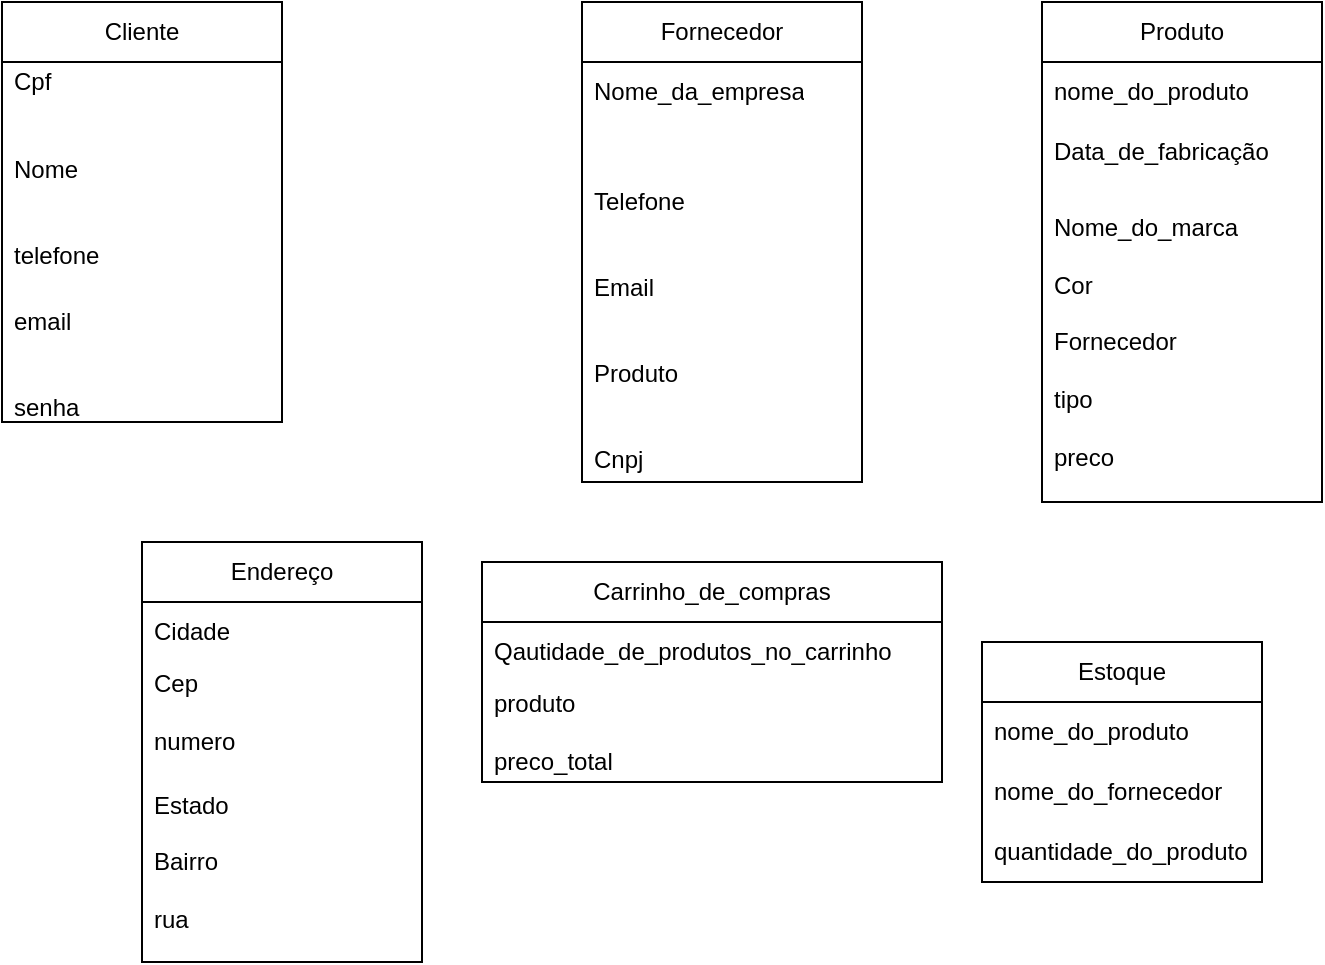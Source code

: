 <mxfile version="22.1.7" type="github">
  <diagram id="R2lEEEUBdFMjLlhIrx00" name="Page-1">
    <mxGraphModel dx="1434" dy="780" grid="1" gridSize="10" guides="1" tooltips="1" connect="1" arrows="1" fold="1" page="1" pageScale="1" pageWidth="850" pageHeight="1100" math="0" shadow="0" extFonts="Permanent Marker^https://fonts.googleapis.com/css?family=Permanent+Marker">
      <root>
        <mxCell id="0" />
        <mxCell id="1" parent="0" />
        <mxCell id="ee3XElnU-S18N2w_fIXs-1" value="Cliente" style="swimlane;fontStyle=0;childLayout=stackLayout;horizontal=1;startSize=30;horizontalStack=0;resizeParent=1;resizeParentMax=0;resizeLast=0;collapsible=1;marginBottom=0;whiteSpace=wrap;html=1;" parent="1" vertex="1">
          <mxGeometry x="50" y="60" width="140" height="210" as="geometry" />
        </mxCell>
        <mxCell id="ee3XElnU-S18N2w_fIXs-2" value="Cpf&lt;br&gt;&lt;br&gt;&lt;br&gt;Nome" style="text;strokeColor=none;fillColor=none;align=left;verticalAlign=middle;spacingLeft=4;spacingRight=4;overflow=hidden;points=[[0,0.5],[1,0.5]];portConstraint=eastwest;rotatable=0;whiteSpace=wrap;html=1;" parent="ee3XElnU-S18N2w_fIXs-1" vertex="1">
          <mxGeometry y="30" width="140" height="30" as="geometry" />
        </mxCell>
        <mxCell id="ee3XElnU-S18N2w_fIXs-3" value="Nome&lt;br&gt;&lt;br&gt;&lt;br&gt;telefone" style="text;strokeColor=none;fillColor=none;align=left;verticalAlign=middle;spacingLeft=4;spacingRight=4;overflow=hidden;points=[[0,0.5],[1,0.5]];portConstraint=eastwest;rotatable=0;whiteSpace=wrap;html=1;" parent="ee3XElnU-S18N2w_fIXs-1" vertex="1">
          <mxGeometry y="60" width="140" height="90" as="geometry" />
        </mxCell>
        <mxCell id="ee3XElnU-S18N2w_fIXs-4" value="email&lt;br&gt;&lt;br&gt;&lt;br&gt;senha" style="text;strokeColor=none;fillColor=none;align=left;verticalAlign=middle;spacingLeft=4;spacingRight=4;overflow=hidden;points=[[0,0.5],[1,0.5]];portConstraint=eastwest;rotatable=0;whiteSpace=wrap;html=1;" parent="ee3XElnU-S18N2w_fIXs-1" vertex="1">
          <mxGeometry y="150" width="140" height="60" as="geometry" />
        </mxCell>
        <mxCell id="ee3XElnU-S18N2w_fIXs-7" value="Fornecedor" style="swimlane;fontStyle=0;childLayout=stackLayout;horizontal=1;startSize=30;horizontalStack=0;resizeParent=1;resizeParentMax=0;resizeLast=0;collapsible=1;marginBottom=0;whiteSpace=wrap;html=1;" parent="1" vertex="1">
          <mxGeometry x="340" y="60" width="140" height="240" as="geometry" />
        </mxCell>
        <mxCell id="ee3XElnU-S18N2w_fIXs-8" value="Nome_da_empresa" style="text;strokeColor=none;fillColor=none;align=left;verticalAlign=middle;spacingLeft=4;spacingRight=4;overflow=hidden;points=[[0,0.5],[1,0.5]];portConstraint=eastwest;rotatable=0;whiteSpace=wrap;html=1;" parent="ee3XElnU-S18N2w_fIXs-7" vertex="1">
          <mxGeometry y="30" width="140" height="30" as="geometry" />
        </mxCell>
        <mxCell id="ee3XElnU-S18N2w_fIXs-10" value="&lt;br&gt;&lt;br&gt;Telefone&lt;br&gt;&lt;br&gt;&lt;br&gt;Email&lt;br&gt;&lt;br&gt;&lt;br&gt;Produto&lt;br&gt;&lt;br&gt;&lt;br&gt;Cnpj" style="text;strokeColor=none;fillColor=none;align=left;verticalAlign=middle;spacingLeft=4;spacingRight=4;overflow=hidden;points=[[0,0.5],[1,0.5]];portConstraint=eastwest;rotatable=0;whiteSpace=wrap;html=1;" parent="ee3XElnU-S18N2w_fIXs-7" vertex="1">
          <mxGeometry y="60" width="140" height="180" as="geometry" />
        </mxCell>
        <mxCell id="ee3XElnU-S18N2w_fIXs-11" value="Produto" style="swimlane;fontStyle=0;childLayout=stackLayout;horizontal=1;startSize=30;horizontalStack=0;resizeParent=1;resizeParentMax=0;resizeLast=0;collapsible=1;marginBottom=0;whiteSpace=wrap;html=1;" parent="1" vertex="1">
          <mxGeometry x="570" y="60" width="140" height="250" as="geometry" />
        </mxCell>
        <mxCell id="ee3XElnU-S18N2w_fIXs-12" value="nome_do_produto" style="text;strokeColor=none;fillColor=none;align=left;verticalAlign=middle;spacingLeft=4;spacingRight=4;overflow=hidden;points=[[0,0.5],[1,0.5]];portConstraint=eastwest;rotatable=0;whiteSpace=wrap;html=1;" parent="ee3XElnU-S18N2w_fIXs-11" vertex="1">
          <mxGeometry y="30" width="140" height="30" as="geometry" />
        </mxCell>
        <mxCell id="ee3XElnU-S18N2w_fIXs-13" value="Data_de_fabricação" style="text;strokeColor=none;fillColor=none;align=left;verticalAlign=middle;spacingLeft=4;spacingRight=4;overflow=hidden;points=[[0,0.5],[1,0.5]];portConstraint=eastwest;rotatable=0;whiteSpace=wrap;html=1;" parent="ee3XElnU-S18N2w_fIXs-11" vertex="1">
          <mxGeometry y="60" width="140" height="30" as="geometry" />
        </mxCell>
        <mxCell id="ee3XElnU-S18N2w_fIXs-14" value="Nome_do_marca&lt;br&gt;&lt;br&gt;Cor&lt;br&gt;&lt;br&gt;Fornecedor&lt;br&gt;&lt;br&gt;tipo&lt;br&gt;&lt;br&gt;preco" style="text;strokeColor=none;fillColor=none;align=left;verticalAlign=middle;spacingLeft=4;spacingRight=4;overflow=hidden;points=[[0,0.5],[1,0.5]];portConstraint=eastwest;rotatable=0;whiteSpace=wrap;html=1;" parent="ee3XElnU-S18N2w_fIXs-11" vertex="1">
          <mxGeometry y="90" width="140" height="160" as="geometry" />
        </mxCell>
        <mxCell id="2WdvTVLUO55A3XILmrOc-1" value="Carrinho_de_compras" style="swimlane;fontStyle=0;childLayout=stackLayout;horizontal=1;startSize=30;horizontalStack=0;resizeParent=1;resizeParentMax=0;resizeLast=0;collapsible=1;marginBottom=0;whiteSpace=wrap;html=1;" vertex="1" parent="1">
          <mxGeometry x="290" y="340" width="230" height="110" as="geometry" />
        </mxCell>
        <mxCell id="2WdvTVLUO55A3XILmrOc-3" value="Qautidade_de_produtos_no_carrinho" style="text;strokeColor=none;fillColor=none;align=left;verticalAlign=middle;spacingLeft=4;spacingRight=4;overflow=hidden;points=[[0,0.5],[1,0.5]];portConstraint=eastwest;rotatable=0;whiteSpace=wrap;html=1;" vertex="1" parent="2WdvTVLUO55A3XILmrOc-1">
          <mxGeometry y="30" width="230" height="30" as="geometry" />
        </mxCell>
        <mxCell id="2WdvTVLUO55A3XILmrOc-4" value="produto&lt;br&gt;&lt;br&gt;preco_total" style="text;strokeColor=none;fillColor=none;align=left;verticalAlign=middle;spacingLeft=4;spacingRight=4;overflow=hidden;points=[[0,0.5],[1,0.5]];portConstraint=eastwest;rotatable=0;whiteSpace=wrap;html=1;" vertex="1" parent="2WdvTVLUO55A3XILmrOc-1">
          <mxGeometry y="60" width="230" height="50" as="geometry" />
        </mxCell>
        <mxCell id="2WdvTVLUO55A3XILmrOc-5" value="Endereço" style="swimlane;fontStyle=0;childLayout=stackLayout;horizontal=1;startSize=30;horizontalStack=0;resizeParent=1;resizeParentMax=0;resizeLast=0;collapsible=1;marginBottom=0;whiteSpace=wrap;html=1;" vertex="1" parent="1">
          <mxGeometry x="120" y="330" width="140" height="210" as="geometry" />
        </mxCell>
        <mxCell id="2WdvTVLUO55A3XILmrOc-6" value="Cidade" style="text;strokeColor=none;fillColor=none;align=left;verticalAlign=middle;spacingLeft=4;spacingRight=4;overflow=hidden;points=[[0,0.5],[1,0.5]];portConstraint=eastwest;rotatable=0;whiteSpace=wrap;html=1;" vertex="1" parent="2WdvTVLUO55A3XILmrOc-5">
          <mxGeometry y="30" width="140" height="30" as="geometry" />
        </mxCell>
        <mxCell id="2WdvTVLUO55A3XILmrOc-7" value="Cep&lt;br&gt;&lt;br&gt;numero" style="text;strokeColor=none;fillColor=none;align=left;verticalAlign=middle;spacingLeft=4;spacingRight=4;overflow=hidden;points=[[0,0.5],[1,0.5]];portConstraint=eastwest;rotatable=0;whiteSpace=wrap;html=1;" vertex="1" parent="2WdvTVLUO55A3XILmrOc-5">
          <mxGeometry y="60" width="140" height="50" as="geometry" />
        </mxCell>
        <mxCell id="2WdvTVLUO55A3XILmrOc-8" value="Estado&lt;br&gt;&lt;br&gt;Bairro&lt;br&gt;&lt;br&gt;rua&amp;nbsp;&lt;br&gt;" style="text;strokeColor=none;fillColor=none;align=left;verticalAlign=middle;spacingLeft=4;spacingRight=4;overflow=hidden;points=[[0,0.5],[1,0.5]];portConstraint=eastwest;rotatable=0;whiteSpace=wrap;html=1;" vertex="1" parent="2WdvTVLUO55A3XILmrOc-5">
          <mxGeometry y="110" width="140" height="100" as="geometry" />
        </mxCell>
        <mxCell id="2WdvTVLUO55A3XILmrOc-9" value="Estoque" style="swimlane;fontStyle=0;childLayout=stackLayout;horizontal=1;startSize=30;horizontalStack=0;resizeParent=1;resizeParentMax=0;resizeLast=0;collapsible=1;marginBottom=0;whiteSpace=wrap;html=1;" vertex="1" parent="1">
          <mxGeometry x="540" y="380" width="140" height="120" as="geometry" />
        </mxCell>
        <mxCell id="2WdvTVLUO55A3XILmrOc-10" value="nome_do_produto" style="text;strokeColor=none;fillColor=none;align=left;verticalAlign=middle;spacingLeft=4;spacingRight=4;overflow=hidden;points=[[0,0.5],[1,0.5]];portConstraint=eastwest;rotatable=0;whiteSpace=wrap;html=1;" vertex="1" parent="2WdvTVLUO55A3XILmrOc-9">
          <mxGeometry y="30" width="140" height="30" as="geometry" />
        </mxCell>
        <mxCell id="2WdvTVLUO55A3XILmrOc-11" value="nome_do_fornecedor" style="text;strokeColor=none;fillColor=none;align=left;verticalAlign=middle;spacingLeft=4;spacingRight=4;overflow=hidden;points=[[0,0.5],[1,0.5]];portConstraint=eastwest;rotatable=0;whiteSpace=wrap;html=1;" vertex="1" parent="2WdvTVLUO55A3XILmrOc-9">
          <mxGeometry y="60" width="140" height="30" as="geometry" />
        </mxCell>
        <mxCell id="2WdvTVLUO55A3XILmrOc-12" value="quantidade_do_produto" style="text;strokeColor=none;fillColor=none;align=left;verticalAlign=middle;spacingLeft=4;spacingRight=4;overflow=hidden;points=[[0,0.5],[1,0.5]];portConstraint=eastwest;rotatable=0;whiteSpace=wrap;html=1;" vertex="1" parent="2WdvTVLUO55A3XILmrOc-9">
          <mxGeometry y="90" width="140" height="30" as="geometry" />
        </mxCell>
      </root>
    </mxGraphModel>
  </diagram>
</mxfile>
